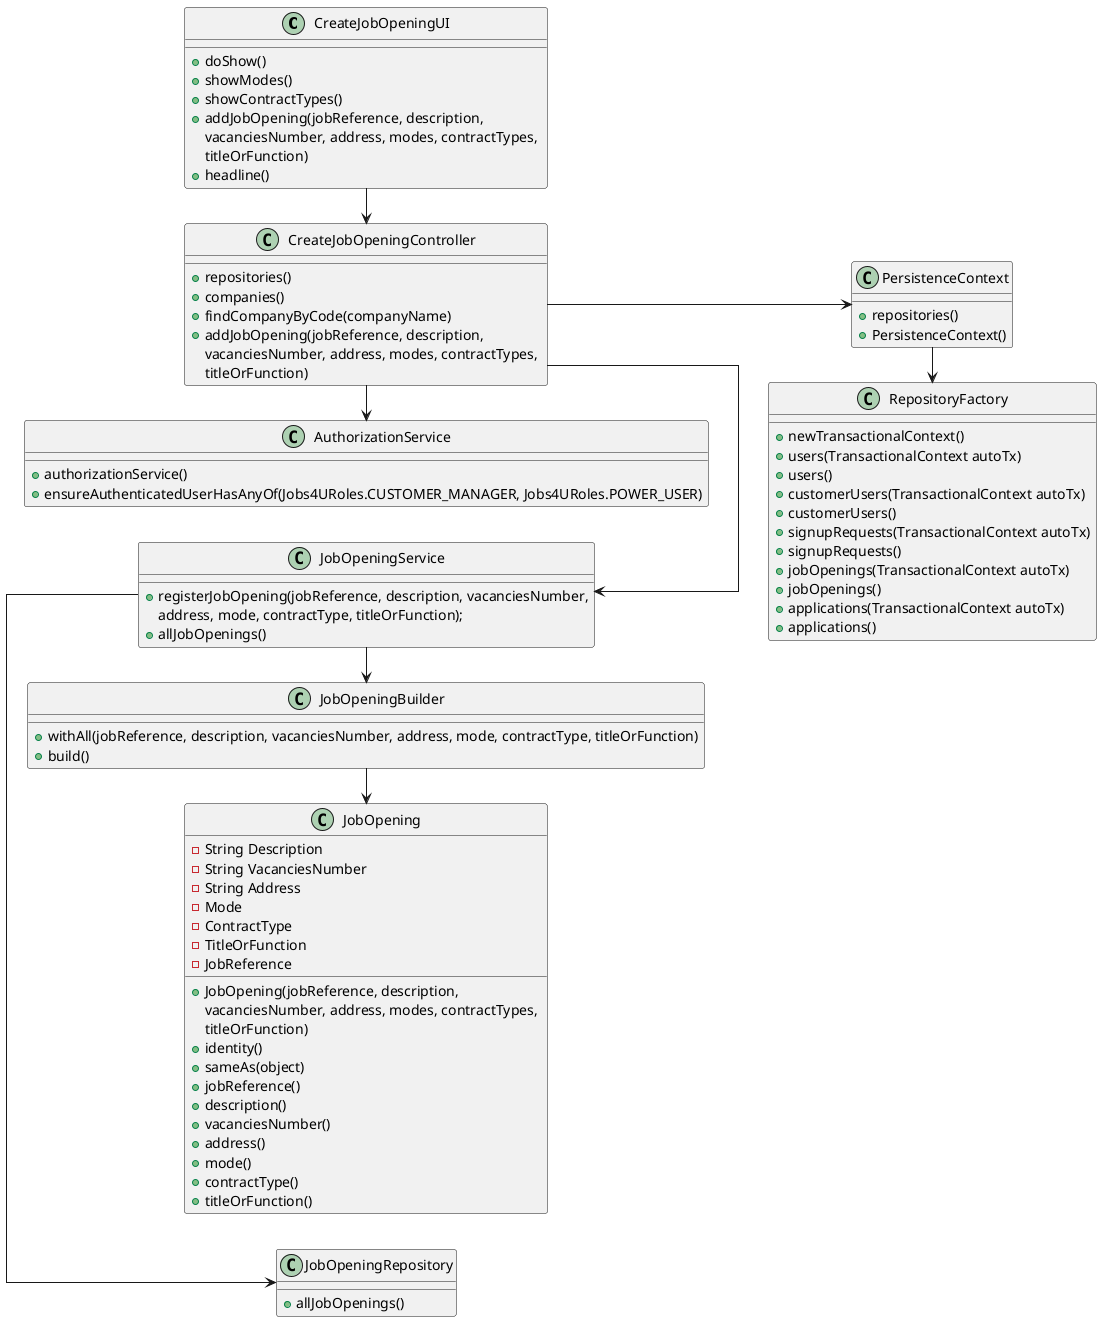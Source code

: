 @startuml
skinparam linetype ortho
left to right direction

class CreateJobOpeningUI {
    + doShow()
    + showModes()
    + showContractTypes()
    + addJobOpening(jobReference, description,
    vacanciesNumber, address, modes, contractTypes, \ntitleOrFunction)
    +headline()
}

class CreateJobOpeningController {
    + repositories()
    + companies()
    + findCompanyByCode(companyName)
    + addJobOpening(jobReference, description,
    vacanciesNumber, address, modes, contractTypes, \ntitleOrFunction)
}

class JobOpening {
   - String Description
   - String VacanciesNumber
   - String Address
   - Mode
   - ContractType
   - TitleOrFunction
   - JobReference

   + JobOpening(jobReference, description,
   vacanciesNumber, address, modes, contractTypes, \ntitleOrFunction)
   + identity()
   + sameAs(object)
   + jobReference()
   + description()
   + vacanciesNumber()
   + address()
   + mode()
   + contractType()
   + titleOrFunction()
}

class JobOpeningRepository {
    + allJobOpenings()
}

class JobOpeningService {
    + registerJobOpening(jobReference, description, vacanciesNumber,
    address, mode, contractType, titleOrFunction);
    + allJobOpenings()
}

class JobOpeningBuilder {
    + withAll(jobReference, description, vacanciesNumber, address, mode, contractType, titleOrFunction)
    + build()
}

class AuthorizationService {
    + authorizationService()
    + ensureAuthenticatedUserHasAnyOf(Jobs4URoles.CUSTOMER_MANAGER, Jobs4URoles.POWER_USER)
}

class PersistenceContext {
    + repositories()
    + PersistenceContext()
}

class RepositoryFactory {
    + newTransactionalContext()
    + users(TransactionalContext autoTx)
    + users()
    + customerUsers(TransactionalContext autoTx)
    + customerUsers()
    + signupRequests(TransactionalContext autoTx)
    + signupRequests()
    + jobOpenings(TransactionalContext autoTx)
    + jobOpenings()
    + applications(TransactionalContext autoTx)
    + applications()
}


CreateJobOpeningUI -> CreateJobOpeningController

CreateJobOpeningController --> PersistenceContext

CreateJobOpeningController -> JobOpeningService

CreateJobOpeningController -> AuthorizationService

JobOpeningService -> JobOpeningRepository

JobOpeningService -> JobOpeningBuilder

JobOpeningBuilder -> JobOpening

PersistenceContext -> RepositoryFactory

@enduml